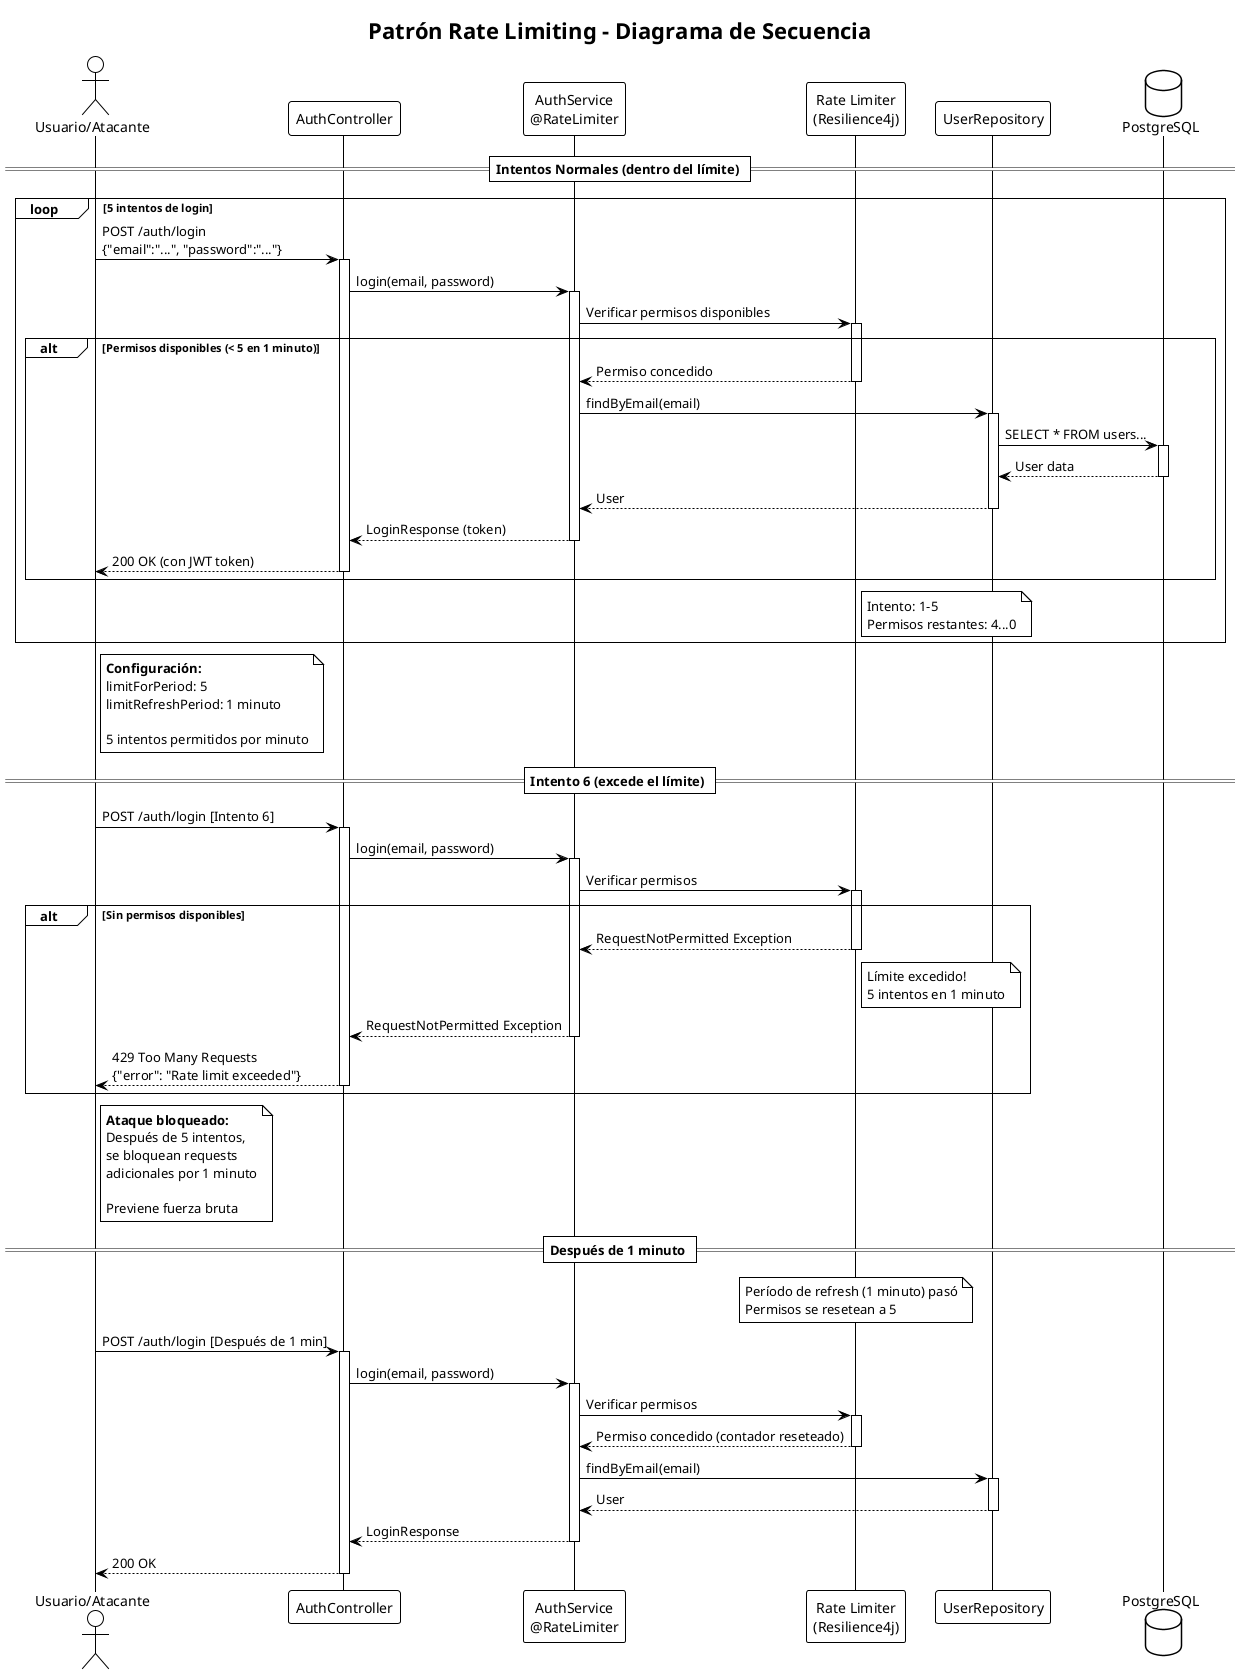 @startuml rate-limiting-sequence
!theme plain
title Patrón Rate Limiting - Diagrama de Secuencia

actor Atacante as "Usuario/Atacante"
participant "AuthController" as Controller
participant "AuthService\n@RateLimiter" as Service
participant "Rate Limiter\n(Resilience4j)" as RateLimiter
participant "UserRepository" as Repo
database "PostgreSQL" as DB

== Intentos Normales (dentro del límite) ==

loop 5 intentos de login
  Atacante -> Controller: POST /auth/login\n{"email":"...", "password":"..."}
  activate Controller
  Controller -> Service: login(email, password)
  activate Service
  
  Service -> RateLimiter: Verificar permisos disponibles
  activate RateLimiter
  
  alt Permisos disponibles (< 5 en 1 minuto)
    RateLimiter --> Service: Permiso concedido
    deactivate RateLimiter
    
    Service -> Repo: findByEmail(email)
    activate Repo
    Repo -> DB: SELECT * FROM users...
    activate DB
    DB --> Repo: User data
    deactivate DB
    Repo --> Service: User
    deactivate Repo
    
    Service --> Controller: LoginResponse (token)
    deactivate Service
    Controller --> Atacante: 200 OK (con JWT token)
    deactivate Controller
  end
  
  note right of RateLimiter
    Intento: 1-5
    Permisos restantes: 4...0
  end note
end

note right of Atacante
  **Configuración:**
  limitForPeriod: 5
  limitRefreshPeriod: 1 minuto
  
  5 intentos permitidos por minuto
end note

== Intento 6 (excede el límite) ==

Atacante -> Controller: POST /auth/login [Intento 6]
activate Controller
Controller -> Service: login(email, password)
activate Service

Service -> RateLimiter: Verificar permisos
activate RateLimiter

alt Sin permisos disponibles
  RateLimiter --> Service: RequestNotPermitted Exception
  deactivate RateLimiter
  
  note right of RateLimiter
    Límite excedido!
    5 intentos en 1 minuto
  end note
  
  Service --> Controller: RequestNotPermitted Exception
  deactivate Service
  
  Controller --> Atacante: 429 Too Many Requests\n{"error": "Rate limit exceeded"}
  deactivate Controller
end

note right of Atacante
  **Ataque bloqueado:**
  Después de 5 intentos,
  se bloquean requests
  adicionales por 1 minuto
  
  Previene fuerza bruta
end note

== Después de 1 minuto ==

note over RateLimiter
  Período de refresh (1 minuto) pasó
  Permisos se resetean a 5
end note

Atacante -> Controller: POST /auth/login [Después de 1 min]
activate Controller
Controller -> Service: login(email, password)
activate Service

Service -> RateLimiter: Verificar permisos
activate RateLimiter
RateLimiter --> Service: Permiso concedido (contador reseteado)
deactivate RateLimiter

Service -> Repo: findByEmail(email)
activate Repo
Repo --> Service: User
deactivate Repo

Service --> Controller: LoginResponse
deactivate Service
Controller --> Atacante: 200 OK
deactivate Controller

@enduml
